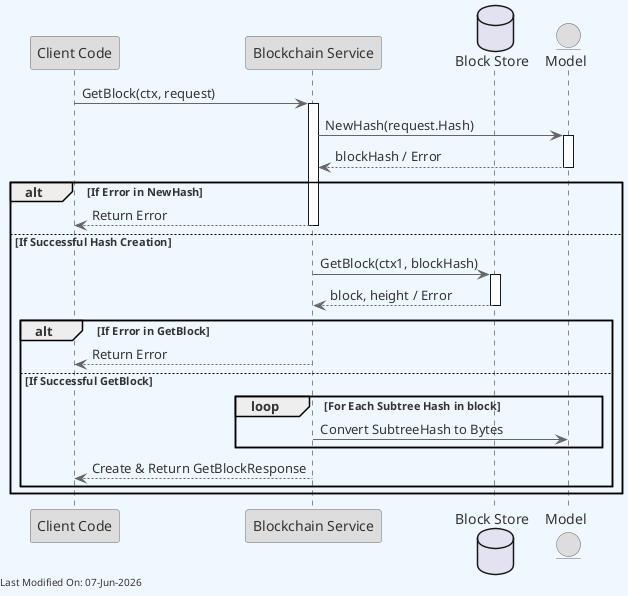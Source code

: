 
@startuml
skinparam backgroundColor #F0F8FF
skinparam defaultFontColor #333333
skinparam arrowColor #666666

' Define borders for all elements
skinparam entity {
  BorderColor #666666
  BackgroundColor #DDDDDD
}

skinparam control {
  BorderColor #666666
  BackgroundColor #DDDDDD
}

skinparam participant {
  BorderColor #666666
  BackgroundColor #DDDDDD
}



participant "Client Code" as Client
participant "Blockchain Service" as Service
database "Block Store" as Store
entity "Model" as Model

Client -> Service: GetBlock(ctx, request)
activate Service

Service -> Model: NewHash(request.Hash)
activate Model
Model --> Service: blockHash / Error
deactivate Model

alt If Error in NewHash
    Service --> Client: Return Error
    deactivate Service
else If Successful Hash Creation
    Service -> Store: GetBlock(ctx1, blockHash)
    activate Store
    Store --> Service: block, height / Error
    deactivate Store

    alt If Error in GetBlock
        Service --> Client: Return Error
        deactivate Service
    else If Successful GetBlock
        loop For Each Subtree Hash in block
            Service -> Model: Convert SubtreeHash to Bytes
        end

        Service --> Client: Create & Return GetBlockResponse
    end
end

deactivate Service

left footer Last Modified On: %date("dd-MMM-yyyy")

@enduml
